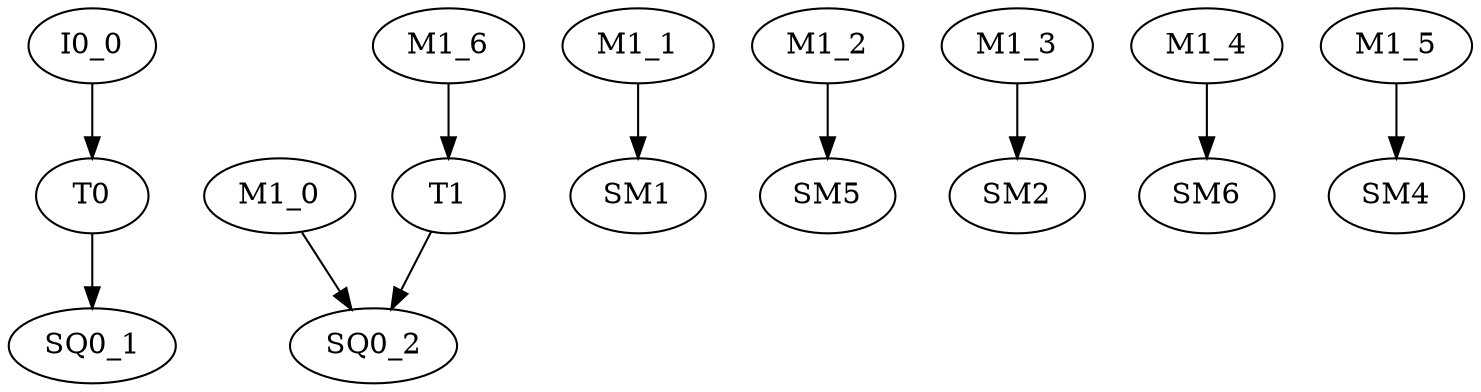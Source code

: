 digraph StateDiagram {
  "I0_0" -> "T0";
  "T0" -> "SQ0_1";
  "M1_0" -> "SQ0_2";
  "M1_1" -> "SM1";
  "M1_2" -> "SM5";
  "M1_3" -> "SM2";
  "M1_4" -> "SM6";
  "M1_5" -> "SM4";
  "M1_6" -> "T1";
  "T1" -> "SQ0_2";
}
